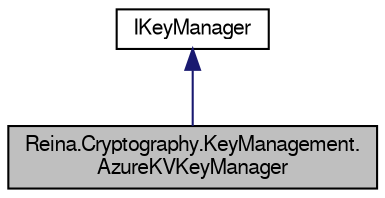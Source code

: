 digraph "Reina.Cryptography.KeyManagement.AzureKVKeyManager"
{
 // LATEX_PDF_SIZE
  edge [fontname="FreeSans",fontsize="10",labelfontname="FreeSans",labelfontsize="10"];
  node [fontname="FreeSans",fontsize="10",shape=record];
  Node1 [label="Reina.Cryptography.KeyManagement.\lAzureKVKeyManager",height=0.2,width=0.4,color="black", fillcolor="grey75", style="filled", fontcolor="black",tooltip="Manages 256-bit cryptographic keys by interfacing with Azure Key Vault, providing secure storage and ..."];
  Node2 -> Node1 [dir="back",color="midnightblue",fontsize="10",style="solid",fontname="FreeSans"];
  Node2 [label="IKeyManager",height=0.2,width=0.4,color="black", fillcolor="white", style="filled",URL="$interface_reina_1_1_cryptography_1_1_interfaces_1_1_i_key_manager.html",tooltip="Defines the contract for key management services responsible for providing encryption keys."];
}
